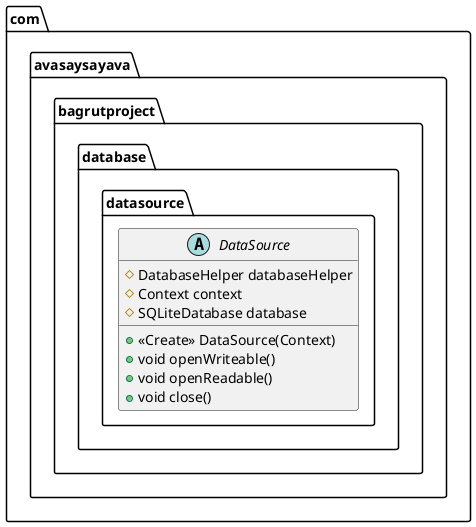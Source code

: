 @startuml
abstract class com.avasaysayava.bagrutproject.database.datasource.DataSource {
# DatabaseHelper databaseHelper
# Context context
# SQLiteDatabase database
+ <<Create>> DataSource(Context)
+ void openWriteable()
+ void openReadable()
+ void close()
}


@enduml